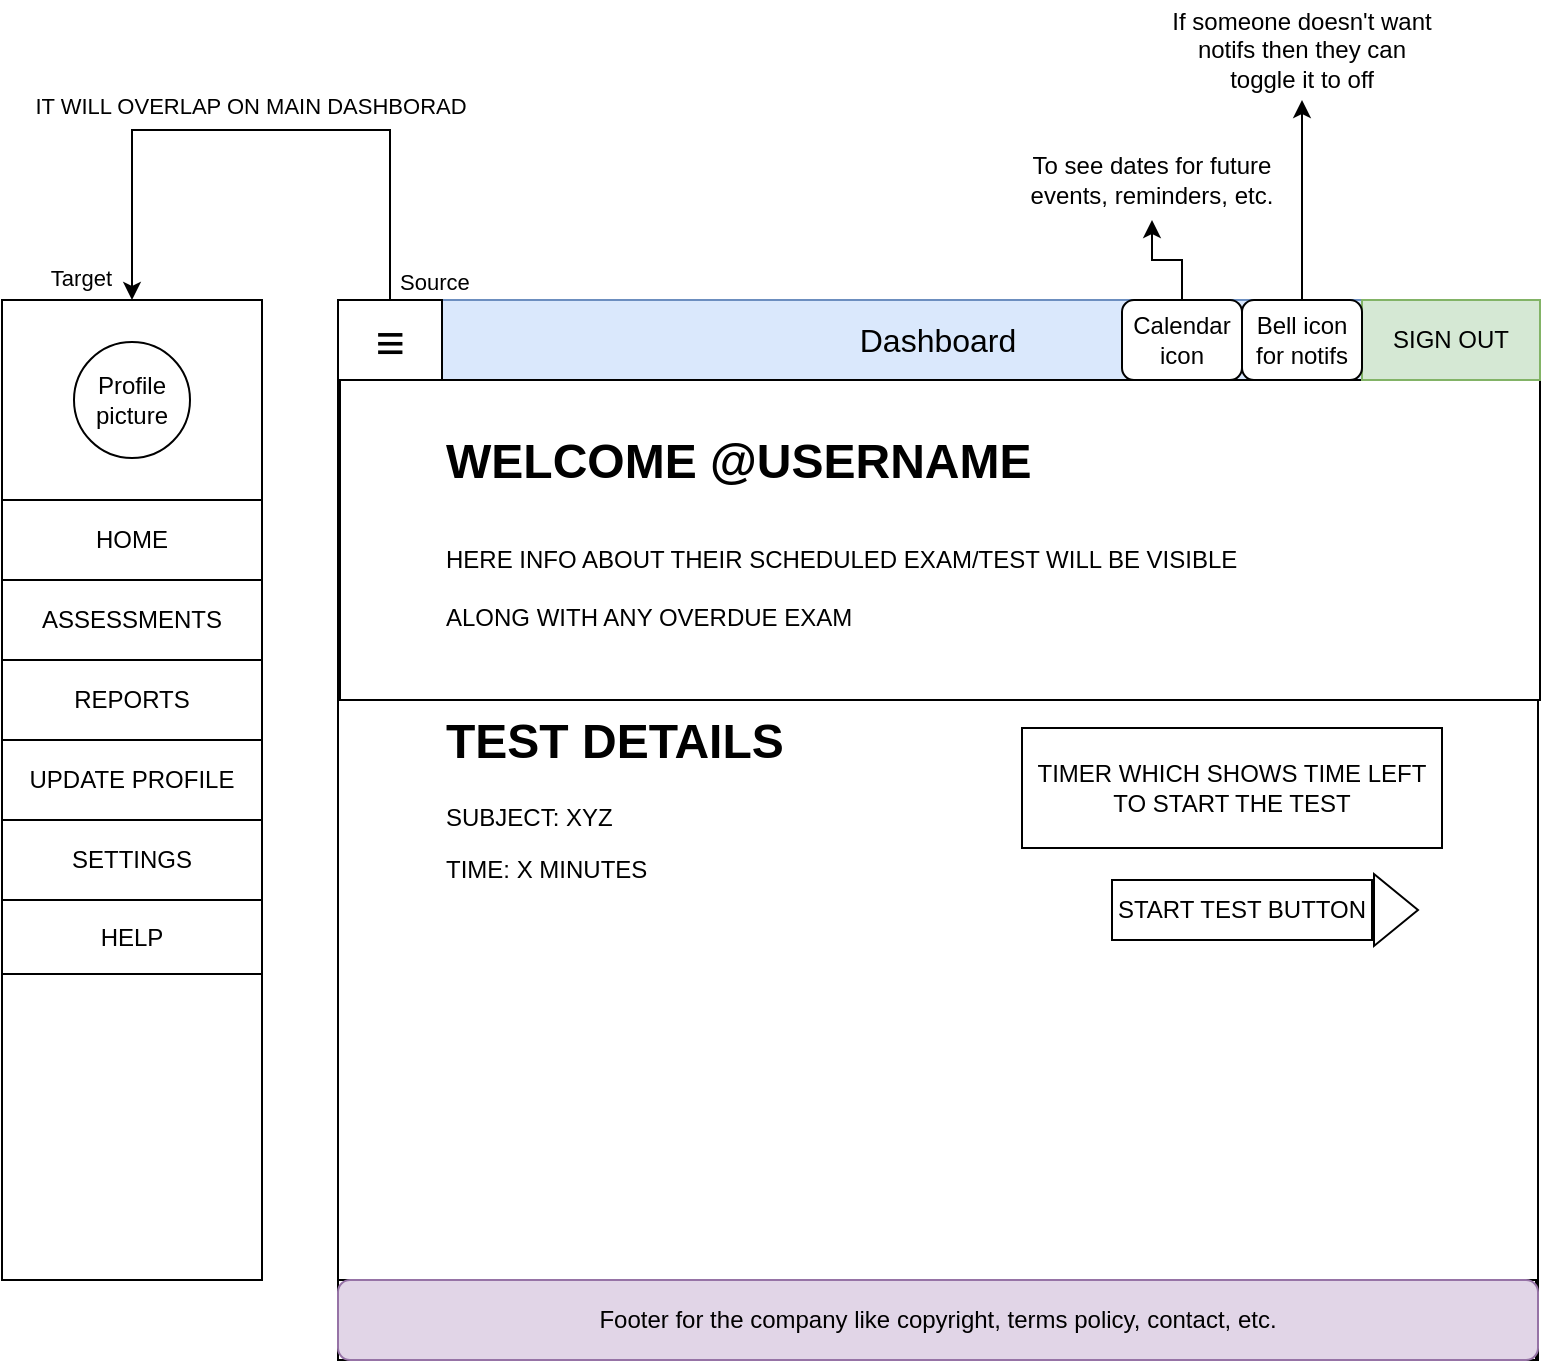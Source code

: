 <mxfile version="24.4.13" type="github">
  <diagram name="Page-1" id="zuhQkFO9fgSmTVKcTVLM">
    <mxGraphModel dx="794" dy="454" grid="1" gridSize="10" guides="1" tooltips="1" connect="1" arrows="1" fold="1" page="1" pageScale="1" pageWidth="850" pageHeight="1100" math="0" shadow="0">
      <root>
        <mxCell id="0" />
        <mxCell id="1" parent="0" />
        <mxCell id="cQwfHmocI9U_DyVpqtuw-1" value="" style="rounded=0;whiteSpace=wrap;html=1;" parent="1" vertex="1">
          <mxGeometry x="198" y="160" width="600" height="530" as="geometry" />
        </mxCell>
        <mxCell id="cQwfHmocI9U_DyVpqtuw-9" value="" style="rounded=0;whiteSpace=wrap;html=1;" parent="1" vertex="1">
          <mxGeometry x="198" y="650" width="599" height="40" as="geometry" />
        </mxCell>
        <mxCell id="cQwfHmocI9U_DyVpqtuw-10" value="Footer for the company like copyright, terms policy, contact, etc." style="rounded=1;whiteSpace=wrap;html=1;fillColor=#e1d5e7;strokeColor=#9673a6;" parent="1" vertex="1">
          <mxGeometry x="198" y="650" width="600" height="40" as="geometry" />
        </mxCell>
        <mxCell id="cQwfHmocI9U_DyVpqtuw-11" value="&lt;font style=&quot;font-size: 16px;&quot;&gt;Dashboard&lt;/font&gt;" style="rounded=0;whiteSpace=wrap;html=1;fillColor=#dae8fc;strokeColor=#6c8ebf;" parent="1" vertex="1">
          <mxGeometry x="198" y="160" width="600" height="40" as="geometry" />
        </mxCell>
        <mxCell id="cQwfHmocI9U_DyVpqtuw-16" value="&lt;span style=&quot;font-family: &amp;quot;Google Sans&amp;quot;, arial, sans-serif; text-align: left; background-color: rgb(255, 255, 255);&quot;&gt;&lt;font style=&quot;font-size: 25px;&quot;&gt;≡&lt;/font&gt;&lt;/span&gt;" style="rounded=0;whiteSpace=wrap;html=1;" parent="1" vertex="1">
          <mxGeometry x="198" y="160" width="52" height="40" as="geometry" />
        </mxCell>
        <mxCell id="JP3Zxvr-SJPavZB7TWT2-2" value="" style="rounded=0;whiteSpace=wrap;html=1;" parent="1" vertex="1">
          <mxGeometry x="30" y="160" width="130" height="490" as="geometry" />
        </mxCell>
        <mxCell id="JP3Zxvr-SJPavZB7TWT2-3" value="" style="rounded=0;whiteSpace=wrap;html=1;" parent="1" vertex="1">
          <mxGeometry x="30" y="160" width="130" height="100" as="geometry" />
        </mxCell>
        <mxCell id="JP3Zxvr-SJPavZB7TWT2-4" value="Profile picture" style="ellipse;whiteSpace=wrap;html=1;aspect=fixed;" parent="1" vertex="1">
          <mxGeometry x="66" y="181" width="58" height="58" as="geometry" />
        </mxCell>
        <mxCell id="JP3Zxvr-SJPavZB7TWT2-6" value="HOME" style="rounded=0;whiteSpace=wrap;html=1;" parent="1" vertex="1">
          <mxGeometry x="30" y="260" width="130" height="40" as="geometry" />
        </mxCell>
        <mxCell id="JP3Zxvr-SJPavZB7TWT2-7" value="ASSESSMENTS" style="rounded=0;whiteSpace=wrap;html=1;" parent="1" vertex="1">
          <mxGeometry x="30" y="300" width="130" height="40" as="geometry" />
        </mxCell>
        <mxCell id="JP3Zxvr-SJPavZB7TWT2-9" value="HELP" style="rounded=0;whiteSpace=wrap;html=1;" parent="1" vertex="1">
          <mxGeometry x="30" y="460" width="130" height="37" as="geometry" />
        </mxCell>
        <mxCell id="JP3Zxvr-SJPavZB7TWT2-15" value="SETTINGS" style="rounded=0;whiteSpace=wrap;html=1;" parent="1" vertex="1">
          <mxGeometry x="30" y="420" width="130" height="40" as="geometry" />
        </mxCell>
        <mxCell id="JP3Zxvr-SJPavZB7TWT2-18" value="" style="rounded=0;whiteSpace=wrap;html=1;" parent="1" vertex="1">
          <mxGeometry x="199" y="200" width="600" height="160" as="geometry" />
        </mxCell>
        <mxCell id="JP3Zxvr-SJPavZB7TWT2-20" value="&lt;h1 style=&quot;margin-top: 0px;&quot;&gt;&lt;span style=&quot;background-color: initial;&quot;&gt;WELCOME @USERNAME&lt;/span&gt;&lt;/h1&gt;&lt;h1 style=&quot;margin-top: 0px;&quot;&gt;&lt;span style=&quot;background-color: initial; font-size: 12px; font-weight: normal;&quot;&gt;HERE INFO ABOUT THEIR SCHEDULED EXAM/TEST WILL BE VISIBLE ALONG WITH ANY OVERDUE EXAM&lt;/span&gt;&lt;br&gt;&lt;/h1&gt;" style="text;html=1;whiteSpace=wrap;overflow=hidden;rounded=0;" parent="1" vertex="1">
          <mxGeometry x="250" y="220" width="440" height="120" as="geometry" />
        </mxCell>
        <mxCell id="JP3Zxvr-SJPavZB7TWT2-21" value="" style="endArrow=classic;html=1;rounded=0;exitX=0.5;exitY=0;exitDx=0;exitDy=0;entryX=0.5;entryY=0;entryDx=0;entryDy=0;" parent="1" source="cQwfHmocI9U_DyVpqtuw-16" target="JP3Zxvr-SJPavZB7TWT2-3" edge="1">
          <mxGeometry relative="1" as="geometry">
            <mxPoint x="80" y="75" as="sourcePoint" />
            <mxPoint x="40" y="75" as="targetPoint" />
            <Array as="points">
              <mxPoint x="224" y="75" />
              <mxPoint x="95" y="75" />
            </Array>
          </mxGeometry>
        </mxCell>
        <mxCell id="JP3Zxvr-SJPavZB7TWT2-23" value="Source" style="edgeLabel;resizable=0;html=1;;align=left;verticalAlign=bottom;" parent="JP3Zxvr-SJPavZB7TWT2-21" connectable="0" vertex="1">
          <mxGeometry x="-1" relative="1" as="geometry">
            <mxPoint x="3" y="-1" as="offset" />
          </mxGeometry>
        </mxCell>
        <mxCell id="JP3Zxvr-SJPavZB7TWT2-24" value="Target" style="edgeLabel;resizable=0;html=1;;align=right;verticalAlign=bottom;" parent="JP3Zxvr-SJPavZB7TWT2-21" connectable="0" vertex="1">
          <mxGeometry x="1" relative="1" as="geometry">
            <mxPoint x="-10" y="-3" as="offset" />
          </mxGeometry>
        </mxCell>
        <mxCell id="JP3Zxvr-SJPavZB7TWT2-30" value="IT WILL OVERLAP ON MAIN DASHBORAD" style="edgeLabel;html=1;align=center;verticalAlign=middle;resizable=0;points=[];" parent="JP3Zxvr-SJPavZB7TWT2-21" vertex="1" connectable="0">
          <mxGeometry x="0.037" y="2" relative="1" as="geometry">
            <mxPoint y="-14" as="offset" />
          </mxGeometry>
        </mxCell>
        <mxCell id="JP3Zxvr-SJPavZB7TWT2-25" value="&lt;h1 style=&quot;margin-top: 0px;&quot;&gt;TEST DETAILS&lt;/h1&gt;&lt;p&gt;SUBJECT: XYZ&lt;/p&gt;&lt;p&gt;TIME: X MINUTES&lt;/p&gt;" style="text;html=1;whiteSpace=wrap;overflow=hidden;rounded=0;" parent="1" vertex="1">
          <mxGeometry x="250" y="360" width="180" height="120" as="geometry" />
        </mxCell>
        <mxCell id="JP3Zxvr-SJPavZB7TWT2-26" value="TIMER WHICH SHOWS TIME LEFT TO START THE TEST" style="rounded=0;whiteSpace=wrap;html=1;" parent="1" vertex="1">
          <mxGeometry x="540" y="374" width="210" height="60" as="geometry" />
        </mxCell>
        <mxCell id="JP3Zxvr-SJPavZB7TWT2-28" value="START TEST BUTTON" style="rounded=0;whiteSpace=wrap;html=1;" parent="1" vertex="1">
          <mxGeometry x="585" y="450" width="130" height="30" as="geometry" />
        </mxCell>
        <mxCell id="JP3Zxvr-SJPavZB7TWT2-29" value="" style="triangle;whiteSpace=wrap;html=1;" parent="1" vertex="1">
          <mxGeometry x="716" y="447" width="22" height="36" as="geometry" />
        </mxCell>
        <mxCell id="LcsZCi61Wss66qc2qzpa-1" value="SIGN OUT" style="rounded=0;whiteSpace=wrap;html=1;fillColor=#d5e8d4;strokeColor=#82b366;" vertex="1" parent="1">
          <mxGeometry x="710" y="160" width="89" height="40" as="geometry" />
        </mxCell>
        <mxCell id="LcsZCi61Wss66qc2qzpa-9" style="edgeStyle=orthogonalEdgeStyle;rounded=0;orthogonalLoop=1;jettySize=auto;html=1;exitX=0.5;exitY=0;exitDx=0;exitDy=0;entryX=0.5;entryY=1;entryDx=0;entryDy=0;" edge="1" parent="1" source="LcsZCi61Wss66qc2qzpa-3" target="LcsZCi61Wss66qc2qzpa-6">
          <mxGeometry relative="1" as="geometry">
            <mxPoint x="680" y="70" as="targetPoint" />
          </mxGeometry>
        </mxCell>
        <mxCell id="LcsZCi61Wss66qc2qzpa-3" value="Bell icon for notifs" style="rounded=1;whiteSpace=wrap;html=1;" vertex="1" parent="1">
          <mxGeometry x="650" y="160" width="60" height="40" as="geometry" />
        </mxCell>
        <mxCell id="LcsZCi61Wss66qc2qzpa-6" value="If someone doesn&#39;t want notifs then they can toggle it to off" style="text;html=1;align=center;verticalAlign=middle;whiteSpace=wrap;rounded=0;" vertex="1" parent="1">
          <mxGeometry x="612" y="10" width="136" height="50" as="geometry" />
        </mxCell>
        <mxCell id="LcsZCi61Wss66qc2qzpa-12" style="edgeStyle=orthogonalEdgeStyle;rounded=0;orthogonalLoop=1;jettySize=auto;html=1;exitX=0.5;exitY=0;exitDx=0;exitDy=0;entryX=0.5;entryY=1;entryDx=0;entryDy=0;" edge="1" parent="1" source="LcsZCi61Wss66qc2qzpa-7" target="LcsZCi61Wss66qc2qzpa-11">
          <mxGeometry relative="1" as="geometry" />
        </mxCell>
        <mxCell id="LcsZCi61Wss66qc2qzpa-7" value="Calendar icon" style="rounded=1;whiteSpace=wrap;html=1;" vertex="1" parent="1">
          <mxGeometry x="590" y="160" width="60" height="40" as="geometry" />
        </mxCell>
        <mxCell id="LcsZCi61Wss66qc2qzpa-11" value="To see dates for future events, reminders, etc." style="text;html=1;align=center;verticalAlign=middle;whiteSpace=wrap;rounded=0;" vertex="1" parent="1">
          <mxGeometry x="540" y="80" width="130" height="40" as="geometry" />
        </mxCell>
        <mxCell id="LcsZCi61Wss66qc2qzpa-14" value="REPORTS" style="rounded=0;whiteSpace=wrap;html=1;" vertex="1" parent="1">
          <mxGeometry x="30" y="340" width="130" height="40" as="geometry" />
        </mxCell>
        <mxCell id="LcsZCi61Wss66qc2qzpa-15" value="UPDATE PROFILE" style="rounded=0;whiteSpace=wrap;html=1;" vertex="1" parent="1">
          <mxGeometry x="30" y="380" width="130" height="40" as="geometry" />
        </mxCell>
      </root>
    </mxGraphModel>
  </diagram>
</mxfile>
